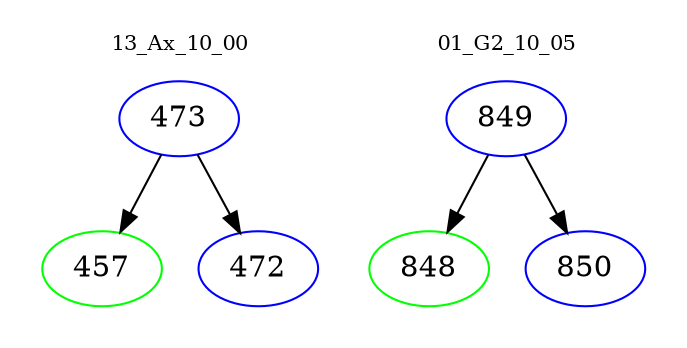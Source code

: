 digraph{
subgraph cluster_0 {
color = white
label = "13_Ax_10_00";
fontsize=10;
T0_473 [label="473", color="blue"]
T0_473 -> T0_457 [color="black"]
T0_457 [label="457", color="green"]
T0_473 -> T0_472 [color="black"]
T0_472 [label="472", color="blue"]
}
subgraph cluster_1 {
color = white
label = "01_G2_10_05";
fontsize=10;
T1_849 [label="849", color="blue"]
T1_849 -> T1_848 [color="black"]
T1_848 [label="848", color="green"]
T1_849 -> T1_850 [color="black"]
T1_850 [label="850", color="blue"]
}
}
